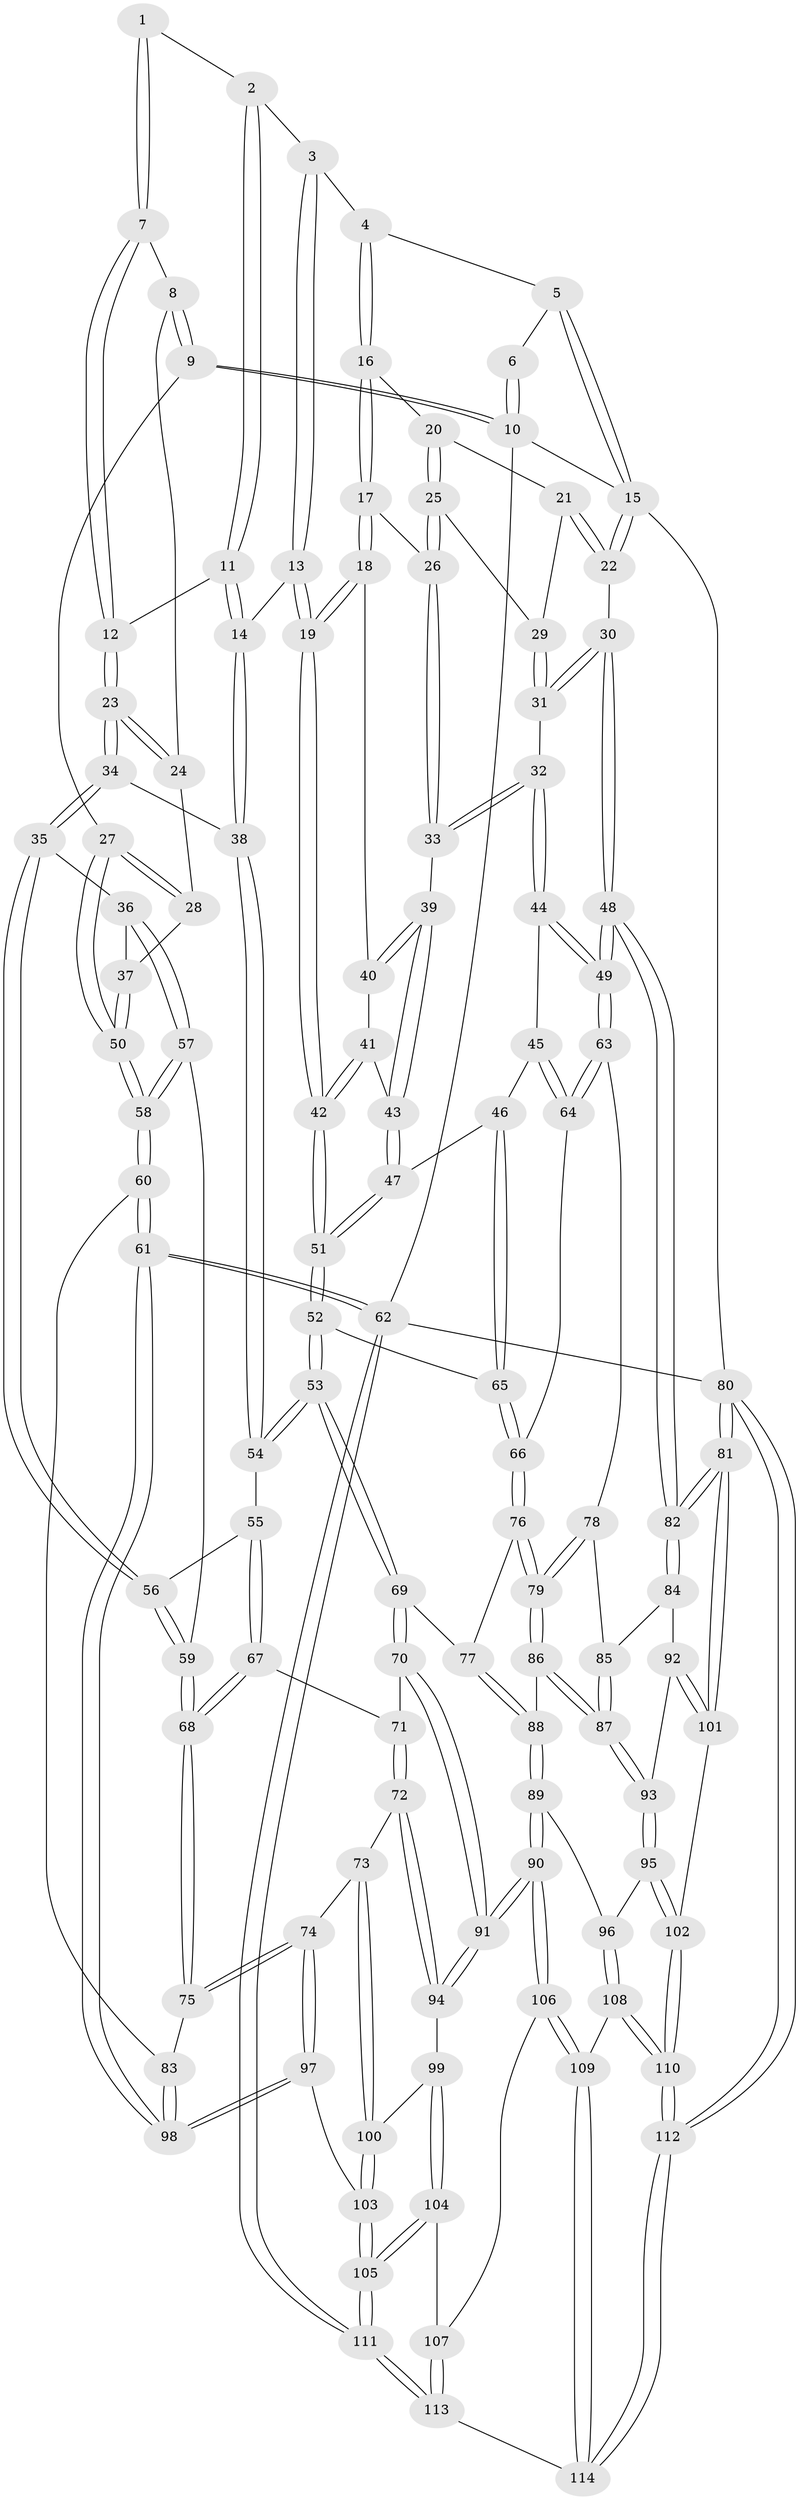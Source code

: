 // coarse degree distribution, {3: 0.0759493670886076, 4: 0.45569620253164556, 5: 0.379746835443038, 6: 0.08860759493670886}
// Generated by graph-tools (version 1.1) at 2025/52/02/27/25 19:52:41]
// undirected, 114 vertices, 282 edges
graph export_dot {
graph [start="1"]
  node [color=gray90,style=filled];
  1 [pos="+0.32720302947787383+0"];
  2 [pos="+0.48821215930919265+0.06824912665492223"];
  3 [pos="+0.5402974707549638+0.039204493421272635"];
  4 [pos="+0.6981254070246095+0"];
  5 [pos="+0.6981126184140994+0"];
  6 [pos="+0.3213694362987635+0"];
  7 [pos="+0.3189984728472224+0.033703616132580286"];
  8 [pos="+0.2478221680823637+0.08714088893346691"];
  9 [pos="+0+0"];
  10 [pos="+0+0"];
  11 [pos="+0.4214732920665736+0.1551413497249301"];
  12 [pos="+0.38901258006587647+0.150654485907442"];
  13 [pos="+0.5506386228724078+0.23903981655548112"];
  14 [pos="+0.5150554566566526+0.2361323658471043"];
  15 [pos="+1+0"];
  16 [pos="+0.7182885043588412+0"];
  17 [pos="+0.7162824262191151+0"];
  18 [pos="+0.6826113380970686+0.17796724998725444"];
  19 [pos="+0.5820234261929886+0.2517743273496434"];
  20 [pos="+0.8859340976993105+0.07052646990335176"];
  21 [pos="+0.9870847806872474+0.10628095964166308"];
  22 [pos="+1+0.026461351370025362"];
  23 [pos="+0.3158066024525417+0.23065966517453645"];
  24 [pos="+0.2359091625420346+0.12764030962426492"];
  25 [pos="+0.8612705426169508+0.17393934244851858"];
  26 [pos="+0.8453149009638231+0.19425693434145774"];
  27 [pos="+0+0"];
  28 [pos="+0.1781019826255604+0.1723733425132441"];
  29 [pos="+0.9508155022858735+0.15846948035551223"];
  30 [pos="+1+0.3307985315744249"];
  31 [pos="+0.936213541047337+0.2334882507457036"];
  32 [pos="+0.8675319227872785+0.26426374455659657"];
  33 [pos="+0.8309324718615124+0.2428148104441291"];
  34 [pos="+0.30433234493136385+0.26362225171825815"];
  35 [pos="+0.24151666400914065+0.3074541310397789"];
  36 [pos="+0.22600423511224105+0.3016859718428618"];
  37 [pos="+0.19841046487290237+0.2679418880482383"];
  38 [pos="+0.41987683270163084+0.3185482336724721"];
  39 [pos="+0.8305797793811743+0.2428592597556016"];
  40 [pos="+0.7688289428472622+0.23379175891229645"];
  41 [pos="+0.741539587368069+0.30033242529347487"];
  42 [pos="+0.6125639285021547+0.3761839650266876"];
  43 [pos="+0.7741816215332062+0.3823054879583117"];
  44 [pos="+0.8797661593975193+0.29519241901611587"];
  45 [pos="+0.8443213761920272+0.41084053984810137"];
  46 [pos="+0.7920757986688627+0.4268866435531212"];
  47 [pos="+0.7729798341489073+0.4151243370421916"];
  48 [pos="+1+0.4409442348304398"];
  49 [pos="+1+0.4435678208124375"];
  50 [pos="+0+0.17627153475337937"];
  51 [pos="+0.6139325531953072+0.40823928392059833"];
  52 [pos="+0.5851279933503168+0.45447768287506707"];
  53 [pos="+0.5413904756054699+0.5144512714028623"];
  54 [pos="+0.4262741445638183+0.4430980563087743"];
  55 [pos="+0.29057519964820355+0.45312147509018785"];
  56 [pos="+0.2697255295759099+0.4317087253609553"];
  57 [pos="+0+0.42546159193428773"];
  58 [pos="+0+0.41366704282147865"];
  59 [pos="+0.07243056053429342+0.47823977985294086"];
  60 [pos="+0+0.6072748838148139"];
  61 [pos="+0+1"];
  62 [pos="+0+1"];
  63 [pos="+1+0.4640705324697443"];
  64 [pos="+0.9772667966268844+0.455590680168102"];
  65 [pos="+0.7969058921301622+0.5275017930190193"];
  66 [pos="+0.799205739564471+0.5401376612743801"];
  67 [pos="+0.2821617851093092+0.5013455548121497"];
  68 [pos="+0.17880835109429088+0.6285132925424821"];
  69 [pos="+0.5422522115888462+0.5238390448324068"];
  70 [pos="+0.5260485316242253+0.5780961271422117"];
  71 [pos="+0.3215652815599753+0.5593691548977308"];
  72 [pos="+0.3419747853590628+0.6748187129074985"];
  73 [pos="+0.2796231902912276+0.68975157955696"];
  74 [pos="+0.20568544207516307+0.6836176658215761"];
  75 [pos="+0.17904174266406342+0.6466350748393461"];
  76 [pos="+0.7960437327968773+0.5815794605761596"];
  77 [pos="+0.7313968945597233+0.5848753536931971"];
  78 [pos="+0.9416251578307279+0.552048003343876"];
  79 [pos="+0.7979092167187543+0.5837594111937253"];
  80 [pos="+1+1"];
  81 [pos="+1+0.8843256685036484"];
  82 [pos="+1+0.7417298268008"];
  83 [pos="+0.0865681109862882+0.6662367139670244"];
  84 [pos="+0.9804343260082882+0.6675464993349166"];
  85 [pos="+0.9275696273654199+0.6330056765243098"];
  86 [pos="+0.8170535395830022+0.6421196283411538"];
  87 [pos="+0.8291563002661396+0.6639578673560665"];
  88 [pos="+0.6792761912211274+0.6961101933683104"];
  89 [pos="+0.6242941645910424+0.756797617064605"];
  90 [pos="+0.5551352759977091+0.755738285107304"];
  91 [pos="+0.5049939585149771+0.7012160713873244"];
  92 [pos="+0.8660542249438137+0.7228062957143596"];
  93 [pos="+0.8327749487861636+0.7019421162162977"];
  94 [pos="+0.5016365148832789+0.7019564495860763"];
  95 [pos="+0.7503431682964659+0.7879742024515992"];
  96 [pos="+0.7283833176473439+0.7926346031913943"];
  97 [pos="+0.17511574954359907+0.7976386228487417"];
  98 [pos="+0.010333781113046189+0.9091315403711735"];
  99 [pos="+0.38874979304148605+0.8091390555351028"];
  100 [pos="+0.310999364628198+0.8047631499667688"];
  101 [pos="+0.9738552753747477+0.8372285628930305"];
  102 [pos="+0.8644601303156457+0.8796547371832977"];
  103 [pos="+0.25829831677405707+0.8521211764647462"];
  104 [pos="+0.3662362403291033+0.8974845202390475"];
  105 [pos="+0.292233445633728+0.9347100011543605"];
  106 [pos="+0.549629025697753+0.8875886248442266"];
  107 [pos="+0.44866136775951604+0.9323634174569053"];
  108 [pos="+0.7252472825826485+0.933588147334796"];
  109 [pos="+0.5714963844417887+0.9247347905901028"];
  110 [pos="+0.7930111329675446+1"];
  111 [pos="+0.15197895304914558+1"];
  112 [pos="+0.8239972268214856+1"];
  113 [pos="+0.3425840436866127+1"];
  114 [pos="+0.5861923979036071+1"];
  1 -- 2;
  1 -- 7;
  1 -- 7;
  2 -- 3;
  2 -- 11;
  2 -- 11;
  3 -- 4;
  3 -- 13;
  3 -- 13;
  4 -- 5;
  4 -- 16;
  4 -- 16;
  5 -- 6;
  5 -- 15;
  5 -- 15;
  6 -- 10;
  6 -- 10;
  7 -- 8;
  7 -- 12;
  7 -- 12;
  8 -- 9;
  8 -- 9;
  8 -- 24;
  9 -- 10;
  9 -- 10;
  9 -- 27;
  10 -- 15;
  10 -- 62;
  11 -- 12;
  11 -- 14;
  11 -- 14;
  12 -- 23;
  12 -- 23;
  13 -- 14;
  13 -- 19;
  13 -- 19;
  14 -- 38;
  14 -- 38;
  15 -- 22;
  15 -- 22;
  15 -- 80;
  16 -- 17;
  16 -- 17;
  16 -- 20;
  17 -- 18;
  17 -- 18;
  17 -- 26;
  18 -- 19;
  18 -- 19;
  18 -- 40;
  19 -- 42;
  19 -- 42;
  20 -- 21;
  20 -- 25;
  20 -- 25;
  21 -- 22;
  21 -- 22;
  21 -- 29;
  22 -- 30;
  23 -- 24;
  23 -- 24;
  23 -- 34;
  23 -- 34;
  24 -- 28;
  25 -- 26;
  25 -- 26;
  25 -- 29;
  26 -- 33;
  26 -- 33;
  27 -- 28;
  27 -- 28;
  27 -- 50;
  27 -- 50;
  28 -- 37;
  29 -- 31;
  29 -- 31;
  30 -- 31;
  30 -- 31;
  30 -- 48;
  30 -- 48;
  31 -- 32;
  32 -- 33;
  32 -- 33;
  32 -- 44;
  32 -- 44;
  33 -- 39;
  34 -- 35;
  34 -- 35;
  34 -- 38;
  35 -- 36;
  35 -- 56;
  35 -- 56;
  36 -- 37;
  36 -- 57;
  36 -- 57;
  37 -- 50;
  37 -- 50;
  38 -- 54;
  38 -- 54;
  39 -- 40;
  39 -- 40;
  39 -- 43;
  39 -- 43;
  40 -- 41;
  41 -- 42;
  41 -- 42;
  41 -- 43;
  42 -- 51;
  42 -- 51;
  43 -- 47;
  43 -- 47;
  44 -- 45;
  44 -- 49;
  44 -- 49;
  45 -- 46;
  45 -- 64;
  45 -- 64;
  46 -- 47;
  46 -- 65;
  46 -- 65;
  47 -- 51;
  47 -- 51;
  48 -- 49;
  48 -- 49;
  48 -- 82;
  48 -- 82;
  49 -- 63;
  49 -- 63;
  50 -- 58;
  50 -- 58;
  51 -- 52;
  51 -- 52;
  52 -- 53;
  52 -- 53;
  52 -- 65;
  53 -- 54;
  53 -- 54;
  53 -- 69;
  53 -- 69;
  54 -- 55;
  55 -- 56;
  55 -- 67;
  55 -- 67;
  56 -- 59;
  56 -- 59;
  57 -- 58;
  57 -- 58;
  57 -- 59;
  58 -- 60;
  58 -- 60;
  59 -- 68;
  59 -- 68;
  60 -- 61;
  60 -- 61;
  60 -- 83;
  61 -- 62;
  61 -- 62;
  61 -- 98;
  61 -- 98;
  62 -- 111;
  62 -- 111;
  62 -- 80;
  63 -- 64;
  63 -- 64;
  63 -- 78;
  64 -- 66;
  65 -- 66;
  65 -- 66;
  66 -- 76;
  66 -- 76;
  67 -- 68;
  67 -- 68;
  67 -- 71;
  68 -- 75;
  68 -- 75;
  69 -- 70;
  69 -- 70;
  69 -- 77;
  70 -- 71;
  70 -- 91;
  70 -- 91;
  71 -- 72;
  71 -- 72;
  72 -- 73;
  72 -- 94;
  72 -- 94;
  73 -- 74;
  73 -- 100;
  73 -- 100;
  74 -- 75;
  74 -- 75;
  74 -- 97;
  74 -- 97;
  75 -- 83;
  76 -- 77;
  76 -- 79;
  76 -- 79;
  77 -- 88;
  77 -- 88;
  78 -- 79;
  78 -- 79;
  78 -- 85;
  79 -- 86;
  79 -- 86;
  80 -- 81;
  80 -- 81;
  80 -- 112;
  80 -- 112;
  81 -- 82;
  81 -- 82;
  81 -- 101;
  81 -- 101;
  82 -- 84;
  82 -- 84;
  83 -- 98;
  83 -- 98;
  84 -- 85;
  84 -- 92;
  85 -- 87;
  85 -- 87;
  86 -- 87;
  86 -- 87;
  86 -- 88;
  87 -- 93;
  87 -- 93;
  88 -- 89;
  88 -- 89;
  89 -- 90;
  89 -- 90;
  89 -- 96;
  90 -- 91;
  90 -- 91;
  90 -- 106;
  90 -- 106;
  91 -- 94;
  91 -- 94;
  92 -- 93;
  92 -- 101;
  92 -- 101;
  93 -- 95;
  93 -- 95;
  94 -- 99;
  95 -- 96;
  95 -- 102;
  95 -- 102;
  96 -- 108;
  96 -- 108;
  97 -- 98;
  97 -- 98;
  97 -- 103;
  99 -- 100;
  99 -- 104;
  99 -- 104;
  100 -- 103;
  100 -- 103;
  101 -- 102;
  102 -- 110;
  102 -- 110;
  103 -- 105;
  103 -- 105;
  104 -- 105;
  104 -- 105;
  104 -- 107;
  105 -- 111;
  105 -- 111;
  106 -- 107;
  106 -- 109;
  106 -- 109;
  107 -- 113;
  107 -- 113;
  108 -- 109;
  108 -- 110;
  108 -- 110;
  109 -- 114;
  109 -- 114;
  110 -- 112;
  110 -- 112;
  111 -- 113;
  111 -- 113;
  112 -- 114;
  112 -- 114;
  113 -- 114;
}
